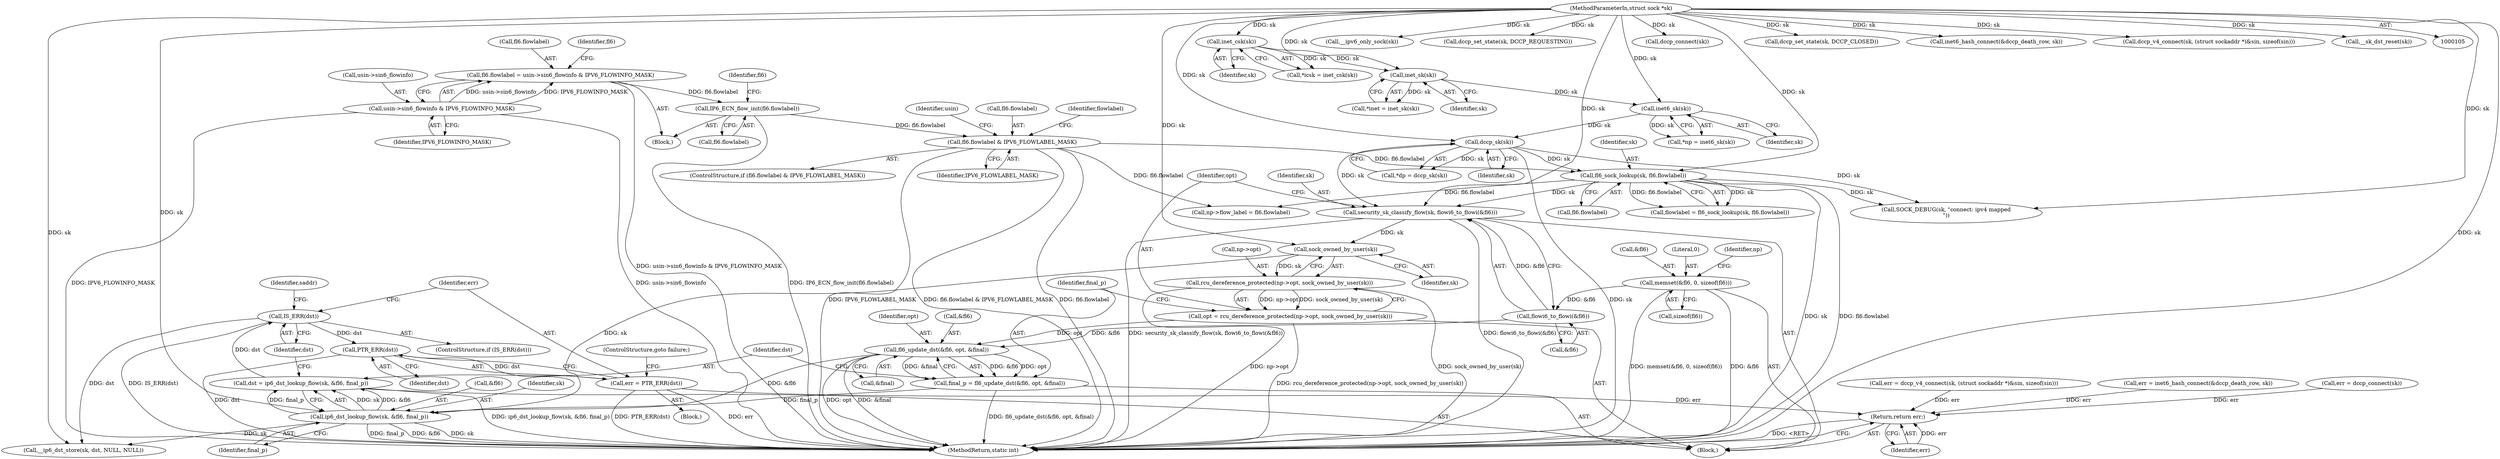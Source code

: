 digraph "0_linux_45f6fad84cc305103b28d73482b344d7f5b76f39@pointer" {
"1000491" [label="(Call,PTR_ERR(dst))"];
"1000486" [label="(Call,IS_ERR(dst))"];
"1000478" [label="(Call,dst = ip6_dst_lookup_flow(sk, &fl6, final_p))"];
"1000480" [label="(Call,ip6_dst_lookup_flow(sk, &fl6, final_p))"];
"1000468" [label="(Call,sock_owned_by_user(sk))"];
"1000457" [label="(Call,security_sk_classify_flow(sk, flowi6_to_flowi(&fl6)))"];
"1000202" [label="(Call,fl6_sock_lookup(sk, fl6.flowlabel))"];
"1000134" [label="(Call,dccp_sk(sk))"];
"1000129" [label="(Call,inet6_sk(sk))"];
"1000124" [label="(Call,inet_sk(sk))"];
"1000119" [label="(Call,inet_csk(sk))"];
"1000106" [label="(MethodParameterIn,struct sock *sk)"];
"1000193" [label="(Call,fl6.flowlabel & IPV6_FLOWLABEL_MASK)"];
"1000188" [label="(Call,IP6_ECN_flow_init(fl6.flowlabel))"];
"1000179" [label="(Call,fl6.flowlabel = usin->sin6_flowinfo & IPV6_FLOWINFO_MASK)"];
"1000183" [label="(Call,usin->sin6_flowinfo & IPV6_FLOWINFO_MASK)"];
"1000459" [label="(Call,flowi6_to_flowi(&fl6))"];
"1000168" [label="(Call,memset(&fl6, 0, sizeof(fl6)))"];
"1000472" [label="(Call,fl6_update_dst(&fl6, opt, &final))"];
"1000462" [label="(Call,opt = rcu_dereference_protected(np->opt, sock_owned_by_user(sk)))"];
"1000464" [label="(Call,rcu_dereference_protected(np->opt, sock_owned_by_user(sk)))"];
"1000470" [label="(Call,final_p = fl6_update_dst(&fl6, opt, &final))"];
"1000489" [label="(Call,err = PTR_ERR(dst))"];
"1000611" [label="(Return,return err;)"];
"1000120" [label="(Identifier,sk)"];
"1000490" [label="(Identifier,err)"];
"1000171" [label="(Literal,0)"];
"1000193" [label="(Call,fl6.flowlabel & IPV6_FLOWLABEL_MASK)"];
"1000202" [label="(Call,fl6_sock_lookup(sk, fl6.flowlabel))"];
"1000491" [label="(Call,PTR_ERR(dst))"];
"1000129" [label="(Call,inet6_sk(sk))"];
"1000184" [label="(Call,usin->sin6_flowinfo)"];
"1000479" [label="(Identifier,dst)"];
"1000194" [label="(Call,fl6.flowlabel)"];
"1000297" [label="(Call,np->flow_label = fl6.flowlabel)"];
"1000188" [label="(Call,IP6_ECN_flow_init(fl6.flowlabel))"];
"1000200" [label="(Call,flowlabel = fl6_sock_lookup(sk, fl6.flowlabel))"];
"1000187" [label="(Identifier,IPV6_FLOWINFO_MASK)"];
"1000106" [label="(MethodParameterIn,struct sock *sk)"];
"1000183" [label="(Call,usin->sin6_flowinfo & IPV6_FLOWINFO_MASK)"];
"1000611" [label="(Return,return err;)"];
"1000486" [label="(Call,IS_ERR(dst))"];
"1000475" [label="(Identifier,opt)"];
"1000471" [label="(Identifier,final_p)"];
"1000172" [label="(Call,sizeof(fl6))"];
"1000203" [label="(Identifier,sk)"];
"1000117" [label="(Call,*icsk = inet_csk(sk))"];
"1000320" [label="(Call,__ipv6_only_sock(sk))"];
"1000168" [label="(Call,memset(&fl6, 0, sizeof(fl6)))"];
"1000204" [label="(Call,fl6.flowlabel)"];
"1000361" [label="(Call,err = dccp_v4_connect(sk, (struct sockaddr *)&sin, sizeof(sin)))"];
"1000124" [label="(Call,inet_sk(sk))"];
"1000176" [label="(Identifier,np)"];
"1000478" [label="(Call,dst = ip6_dst_lookup_flow(sk, &fl6, final_p))"];
"1000122" [label="(Call,*inet = inet_sk(sk))"];
"1000127" [label="(Call,*np = inet6_sk(sk))"];
"1000555" [label="(Call,err = inet6_hash_connect(&dccp_death_row, sk))"];
"1000552" [label="(Call,dccp_set_state(sk, DCCP_REQUESTING))"];
"1000178" [label="(Block,)"];
"1000464" [label="(Call,rcu_dereference_protected(np->opt, sock_owned_by_user(sk)))"];
"1000485" [label="(ControlStructure,if (IS_ERR(dst)))"];
"1000496" [label="(Identifier,saddr)"];
"1000522" [label="(Call,__ip6_dst_store(sk, dst, NULL, NULL))"];
"1000613" [label="(MethodReturn,static int)"];
"1000473" [label="(Call,&fl6)"];
"1000470" [label="(Call,final_p = fl6_update_dst(&fl6, opt, &final))"];
"1000134" [label="(Call,dccp_sk(sk))"];
"1000169" [label="(Call,&fl6)"];
"1000587" [label="(Call,dccp_connect(sk))"];
"1000488" [label="(Block,)"];
"1000489" [label="(Call,err = PTR_ERR(dst))"];
"1000109" [label="(Block,)"];
"1000472" [label="(Call,fl6_update_dst(&fl6, opt, &final))"];
"1000476" [label="(Call,&final)"];
"1000458" [label="(Identifier,sk)"];
"1000316" [label="(Call,SOCK_DEBUG(sk, \"connect: ipv4 mapped\n\"))"];
"1000460" [label="(Call,&fl6)"];
"1000482" [label="(Call,&fl6)"];
"1000481" [label="(Identifier,sk)"];
"1000492" [label="(Identifier,dst)"];
"1000192" [label="(ControlStructure,if (fl6.flowlabel & IPV6_FLOWLABEL_MASK))"];
"1000195" [label="(Identifier,fl6)"];
"1000480" [label="(Call,ip6_dst_lookup_flow(sk, &fl6, final_p))"];
"1000595" [label="(Call,dccp_set_state(sk, DCCP_CLOSED))"];
"1000557" [label="(Call,inet6_hash_connect(&dccp_death_row, sk))"];
"1000493" [label="(ControlStructure,goto failure;)"];
"1000132" [label="(Call,*dp = dccp_sk(sk))"];
"1000363" [label="(Call,dccp_v4_connect(sk, (struct sockaddr *)&sin, sizeof(sin)))"];
"1000457" [label="(Call,security_sk_classify_flow(sk, flowi6_to_flowi(&fl6)))"];
"1000469" [label="(Identifier,sk)"];
"1000179" [label="(Call,fl6.flowlabel = usin->sin6_flowinfo & IPV6_FLOWINFO_MASK)"];
"1000612" [label="(Identifier,err)"];
"1000459" [label="(Call,flowi6_to_flowi(&fl6))"];
"1000135" [label="(Identifier,sk)"];
"1000130" [label="(Identifier,sk)"];
"1000465" [label="(Call,np->opt)"];
"1000201" [label="(Identifier,flowlabel)"];
"1000462" [label="(Call,opt = rcu_dereference_protected(np->opt, sock_owned_by_user(sk)))"];
"1000197" [label="(Identifier,IPV6_FLOWLABEL_MASK)"];
"1000180" [label="(Call,fl6.flowlabel)"];
"1000189" [label="(Call,fl6.flowlabel)"];
"1000119" [label="(Call,inet_csk(sk))"];
"1000125" [label="(Identifier,sk)"];
"1000190" [label="(Identifier,fl6)"];
"1000463" [label="(Identifier,opt)"];
"1000484" [label="(Identifier,final_p)"];
"1000468" [label="(Call,sock_owned_by_user(sk))"];
"1000220" [label="(Identifier,usin)"];
"1000585" [label="(Call,err = dccp_connect(sk))"];
"1000487" [label="(Identifier,dst)"];
"1000598" [label="(Call,__sk_dst_reset(sk))"];
"1000491" -> "1000489"  [label="AST: "];
"1000491" -> "1000492"  [label="CFG: "];
"1000492" -> "1000491"  [label="AST: "];
"1000489" -> "1000491"  [label="CFG: "];
"1000491" -> "1000613"  [label="DDG: dst"];
"1000491" -> "1000489"  [label="DDG: dst"];
"1000486" -> "1000491"  [label="DDG: dst"];
"1000486" -> "1000485"  [label="AST: "];
"1000486" -> "1000487"  [label="CFG: "];
"1000487" -> "1000486"  [label="AST: "];
"1000490" -> "1000486"  [label="CFG: "];
"1000496" -> "1000486"  [label="CFG: "];
"1000486" -> "1000613"  [label="DDG: IS_ERR(dst)"];
"1000478" -> "1000486"  [label="DDG: dst"];
"1000486" -> "1000522"  [label="DDG: dst"];
"1000478" -> "1000109"  [label="AST: "];
"1000478" -> "1000480"  [label="CFG: "];
"1000479" -> "1000478"  [label="AST: "];
"1000480" -> "1000478"  [label="AST: "];
"1000487" -> "1000478"  [label="CFG: "];
"1000478" -> "1000613"  [label="DDG: ip6_dst_lookup_flow(sk, &fl6, final_p)"];
"1000480" -> "1000478"  [label="DDG: sk"];
"1000480" -> "1000478"  [label="DDG: &fl6"];
"1000480" -> "1000478"  [label="DDG: final_p"];
"1000480" -> "1000484"  [label="CFG: "];
"1000481" -> "1000480"  [label="AST: "];
"1000482" -> "1000480"  [label="AST: "];
"1000484" -> "1000480"  [label="AST: "];
"1000480" -> "1000613"  [label="DDG: sk"];
"1000480" -> "1000613"  [label="DDG: final_p"];
"1000480" -> "1000613"  [label="DDG: &fl6"];
"1000468" -> "1000480"  [label="DDG: sk"];
"1000106" -> "1000480"  [label="DDG: sk"];
"1000472" -> "1000480"  [label="DDG: &fl6"];
"1000470" -> "1000480"  [label="DDG: final_p"];
"1000480" -> "1000522"  [label="DDG: sk"];
"1000468" -> "1000464"  [label="AST: "];
"1000468" -> "1000469"  [label="CFG: "];
"1000469" -> "1000468"  [label="AST: "];
"1000464" -> "1000468"  [label="CFG: "];
"1000468" -> "1000464"  [label="DDG: sk"];
"1000457" -> "1000468"  [label="DDG: sk"];
"1000106" -> "1000468"  [label="DDG: sk"];
"1000457" -> "1000109"  [label="AST: "];
"1000457" -> "1000459"  [label="CFG: "];
"1000458" -> "1000457"  [label="AST: "];
"1000459" -> "1000457"  [label="AST: "];
"1000463" -> "1000457"  [label="CFG: "];
"1000457" -> "1000613"  [label="DDG: flowi6_to_flowi(&fl6)"];
"1000457" -> "1000613"  [label="DDG: security_sk_classify_flow(sk, flowi6_to_flowi(&fl6))"];
"1000202" -> "1000457"  [label="DDG: sk"];
"1000134" -> "1000457"  [label="DDG: sk"];
"1000106" -> "1000457"  [label="DDG: sk"];
"1000459" -> "1000457"  [label="DDG: &fl6"];
"1000202" -> "1000200"  [label="AST: "];
"1000202" -> "1000204"  [label="CFG: "];
"1000203" -> "1000202"  [label="AST: "];
"1000204" -> "1000202"  [label="AST: "];
"1000200" -> "1000202"  [label="CFG: "];
"1000202" -> "1000613"  [label="DDG: sk"];
"1000202" -> "1000613"  [label="DDG: fl6.flowlabel"];
"1000202" -> "1000200"  [label="DDG: sk"];
"1000202" -> "1000200"  [label="DDG: fl6.flowlabel"];
"1000134" -> "1000202"  [label="DDG: sk"];
"1000106" -> "1000202"  [label="DDG: sk"];
"1000193" -> "1000202"  [label="DDG: fl6.flowlabel"];
"1000202" -> "1000297"  [label="DDG: fl6.flowlabel"];
"1000202" -> "1000316"  [label="DDG: sk"];
"1000134" -> "1000132"  [label="AST: "];
"1000134" -> "1000135"  [label="CFG: "];
"1000135" -> "1000134"  [label="AST: "];
"1000132" -> "1000134"  [label="CFG: "];
"1000134" -> "1000613"  [label="DDG: sk"];
"1000134" -> "1000132"  [label="DDG: sk"];
"1000129" -> "1000134"  [label="DDG: sk"];
"1000106" -> "1000134"  [label="DDG: sk"];
"1000134" -> "1000316"  [label="DDG: sk"];
"1000129" -> "1000127"  [label="AST: "];
"1000129" -> "1000130"  [label="CFG: "];
"1000130" -> "1000129"  [label="AST: "];
"1000127" -> "1000129"  [label="CFG: "];
"1000129" -> "1000127"  [label="DDG: sk"];
"1000124" -> "1000129"  [label="DDG: sk"];
"1000106" -> "1000129"  [label="DDG: sk"];
"1000124" -> "1000122"  [label="AST: "];
"1000124" -> "1000125"  [label="CFG: "];
"1000125" -> "1000124"  [label="AST: "];
"1000122" -> "1000124"  [label="CFG: "];
"1000124" -> "1000122"  [label="DDG: sk"];
"1000119" -> "1000124"  [label="DDG: sk"];
"1000106" -> "1000124"  [label="DDG: sk"];
"1000119" -> "1000117"  [label="AST: "];
"1000119" -> "1000120"  [label="CFG: "];
"1000120" -> "1000119"  [label="AST: "];
"1000117" -> "1000119"  [label="CFG: "];
"1000119" -> "1000117"  [label="DDG: sk"];
"1000106" -> "1000119"  [label="DDG: sk"];
"1000106" -> "1000105"  [label="AST: "];
"1000106" -> "1000613"  [label="DDG: sk"];
"1000106" -> "1000316"  [label="DDG: sk"];
"1000106" -> "1000320"  [label="DDG: sk"];
"1000106" -> "1000363"  [label="DDG: sk"];
"1000106" -> "1000522"  [label="DDG: sk"];
"1000106" -> "1000552"  [label="DDG: sk"];
"1000106" -> "1000557"  [label="DDG: sk"];
"1000106" -> "1000587"  [label="DDG: sk"];
"1000106" -> "1000595"  [label="DDG: sk"];
"1000106" -> "1000598"  [label="DDG: sk"];
"1000193" -> "1000192"  [label="AST: "];
"1000193" -> "1000197"  [label="CFG: "];
"1000194" -> "1000193"  [label="AST: "];
"1000197" -> "1000193"  [label="AST: "];
"1000201" -> "1000193"  [label="CFG: "];
"1000220" -> "1000193"  [label="CFG: "];
"1000193" -> "1000613"  [label="DDG: fl6.flowlabel"];
"1000193" -> "1000613"  [label="DDG: IPV6_FLOWLABEL_MASK"];
"1000193" -> "1000613"  [label="DDG: fl6.flowlabel & IPV6_FLOWLABEL_MASK"];
"1000188" -> "1000193"  [label="DDG: fl6.flowlabel"];
"1000193" -> "1000297"  [label="DDG: fl6.flowlabel"];
"1000188" -> "1000178"  [label="AST: "];
"1000188" -> "1000189"  [label="CFG: "];
"1000189" -> "1000188"  [label="AST: "];
"1000195" -> "1000188"  [label="CFG: "];
"1000188" -> "1000613"  [label="DDG: IP6_ECN_flow_init(fl6.flowlabel)"];
"1000179" -> "1000188"  [label="DDG: fl6.flowlabel"];
"1000179" -> "1000178"  [label="AST: "];
"1000179" -> "1000183"  [label="CFG: "];
"1000180" -> "1000179"  [label="AST: "];
"1000183" -> "1000179"  [label="AST: "];
"1000190" -> "1000179"  [label="CFG: "];
"1000179" -> "1000613"  [label="DDG: usin->sin6_flowinfo & IPV6_FLOWINFO_MASK"];
"1000183" -> "1000179"  [label="DDG: usin->sin6_flowinfo"];
"1000183" -> "1000179"  [label="DDG: IPV6_FLOWINFO_MASK"];
"1000183" -> "1000187"  [label="CFG: "];
"1000184" -> "1000183"  [label="AST: "];
"1000187" -> "1000183"  [label="AST: "];
"1000183" -> "1000613"  [label="DDG: IPV6_FLOWINFO_MASK"];
"1000183" -> "1000613"  [label="DDG: usin->sin6_flowinfo"];
"1000459" -> "1000460"  [label="CFG: "];
"1000460" -> "1000459"  [label="AST: "];
"1000168" -> "1000459"  [label="DDG: &fl6"];
"1000459" -> "1000472"  [label="DDG: &fl6"];
"1000168" -> "1000109"  [label="AST: "];
"1000168" -> "1000172"  [label="CFG: "];
"1000169" -> "1000168"  [label="AST: "];
"1000171" -> "1000168"  [label="AST: "];
"1000172" -> "1000168"  [label="AST: "];
"1000176" -> "1000168"  [label="CFG: "];
"1000168" -> "1000613"  [label="DDG: memset(&fl6, 0, sizeof(fl6))"];
"1000168" -> "1000613"  [label="DDG: &fl6"];
"1000472" -> "1000470"  [label="AST: "];
"1000472" -> "1000476"  [label="CFG: "];
"1000473" -> "1000472"  [label="AST: "];
"1000475" -> "1000472"  [label="AST: "];
"1000476" -> "1000472"  [label="AST: "];
"1000470" -> "1000472"  [label="CFG: "];
"1000472" -> "1000613"  [label="DDG: &final"];
"1000472" -> "1000613"  [label="DDG: opt"];
"1000472" -> "1000470"  [label="DDG: &fl6"];
"1000472" -> "1000470"  [label="DDG: opt"];
"1000472" -> "1000470"  [label="DDG: &final"];
"1000462" -> "1000472"  [label="DDG: opt"];
"1000462" -> "1000109"  [label="AST: "];
"1000462" -> "1000464"  [label="CFG: "];
"1000463" -> "1000462"  [label="AST: "];
"1000464" -> "1000462"  [label="AST: "];
"1000471" -> "1000462"  [label="CFG: "];
"1000462" -> "1000613"  [label="DDG: rcu_dereference_protected(np->opt, sock_owned_by_user(sk))"];
"1000464" -> "1000462"  [label="DDG: np->opt"];
"1000464" -> "1000462"  [label="DDG: sock_owned_by_user(sk)"];
"1000465" -> "1000464"  [label="AST: "];
"1000464" -> "1000613"  [label="DDG: np->opt"];
"1000464" -> "1000613"  [label="DDG: sock_owned_by_user(sk)"];
"1000470" -> "1000109"  [label="AST: "];
"1000471" -> "1000470"  [label="AST: "];
"1000479" -> "1000470"  [label="CFG: "];
"1000470" -> "1000613"  [label="DDG: fl6_update_dst(&fl6, opt, &final)"];
"1000489" -> "1000488"  [label="AST: "];
"1000490" -> "1000489"  [label="AST: "];
"1000493" -> "1000489"  [label="CFG: "];
"1000489" -> "1000613"  [label="DDG: PTR_ERR(dst)"];
"1000489" -> "1000613"  [label="DDG: err"];
"1000489" -> "1000611"  [label="DDG: err"];
"1000611" -> "1000109"  [label="AST: "];
"1000611" -> "1000612"  [label="CFG: "];
"1000612" -> "1000611"  [label="AST: "];
"1000613" -> "1000611"  [label="CFG: "];
"1000611" -> "1000613"  [label="DDG: <RET>"];
"1000612" -> "1000611"  [label="DDG: err"];
"1000361" -> "1000611"  [label="DDG: err"];
"1000555" -> "1000611"  [label="DDG: err"];
"1000585" -> "1000611"  [label="DDG: err"];
}
